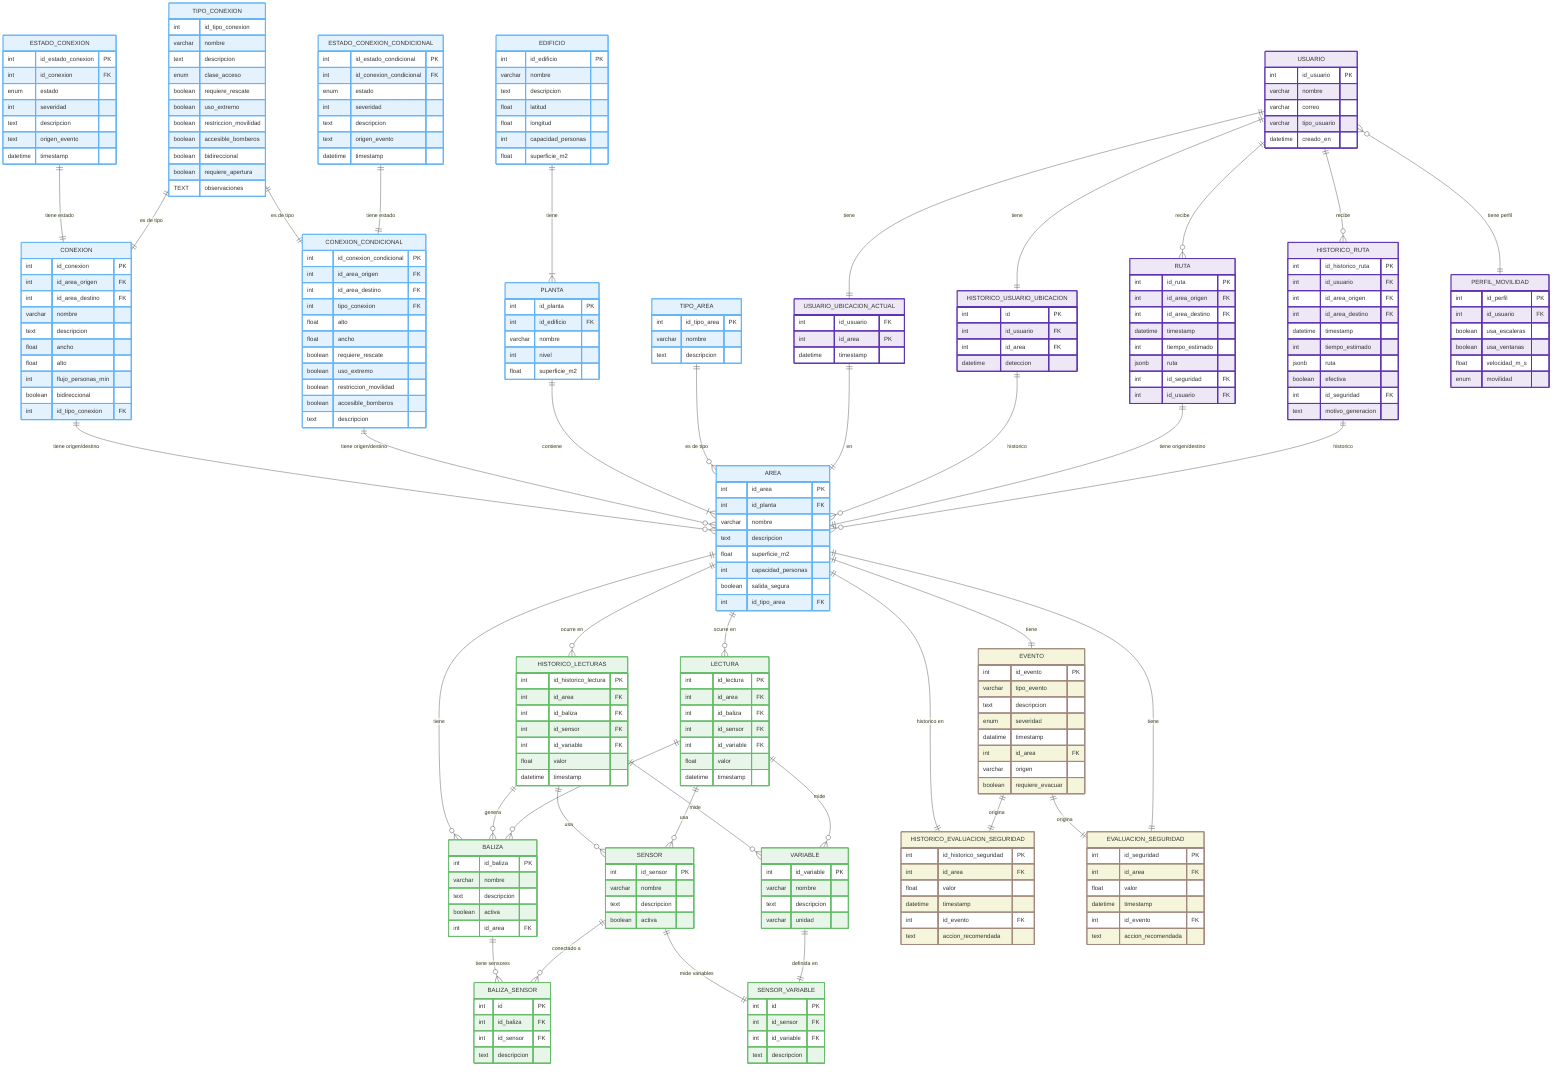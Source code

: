 ---
config:
  theme: default
---

erDiagram

    %% --- Bloque 1: Edificio y Espacios ---
    %% Esto modela la estructura del edificio espacialmente, es estático.

    CONEXION              ||--o{ AREA : "tiene origen/destino"
    CONEXION_CONDICIONAL  ||--o{ AREA : "tiene origen/destino"
    
    EDIFICIO  ||--|{ PLANTA : "tiene"
    PLANTA    ||--|{ AREA : "contiene"
    TIPO_AREA ||--o{ AREA : "es de tipo"

    ESTADO_CONEXION ||--|| CONEXION  : "tiene estado"
    
    TIPO_CONEXION ||--|| CONEXION             : "es de tipo"
    TIPO_CONEXION ||--|| CONEXION_CONDICIONAL : "es de tipo"
    
    ESTADO_CONEXION_CONDICIONAL ||--|| CONEXION_CONDICIONAL  : "tiene estado"

    EDIFICIO {
      int id_edificio PK
      varchar nombre
      text descripcion
      float latitud
      float longitud
      int capacidad_personas
      float superficie_m2
    }
    PLANTA {
      int id_planta PK
      int id_edificio FK
      varchar nombre
      int nivel
      float superficie_m2
    }
    AREA {
      int id_area PK
      int id_planta FK
      varchar nombre
      text descripcion
      float superficie_m2
      int capacidad_personas
      boolean salida_segura

      int id_tipo_area FK
    }
    TIPO_AREA {
      int id_tipo_area PK
      varchar nombre                    
      text descripcion                  
    }
    %% CONEXION son las puertas (o alternativamente ventanas) o todo aquello que esta entre una AREA y otra AREA (normalmente puertas)
    CONEXION {
      int id_conexion PK
      int id_area_origen FK
      int id_area_destino FK
      varchar nombre
      text descripcion
      float ancho
      float alto
      int flujo_personas_min
      boolean bidireccional
      int id_tipo_conexion FK
    }
    %% Esto modela la existencia de ventanas/hueco/ventilación/rupturas_estructurales como conexiones que no son puertas 
    %% Algunas de estas conexiones son solo transitables en situaciones extremas y la mayoria solo para perfiles de movilidad concretos
    CONEXION_CONDICIONAL {
      int id_conexion_condicional PK
      int id_area_origen FK
      int id_area_destino FK
      int tipo_conexion FK
      float alto 
      float ancho 
      boolean requiere_rescate
      boolean uso_extremo
      boolean restriccion_movilidad 
      boolean accesible_bomberos
      text descripcion 
    }
    TIPO_CONEXION {
      int id_tipo_conexion 
      varchar nombre 
      text descripcion 
      enum clase_acceso
      boolean requiere_rescate
      boolean uso_extremo
      boolean restriccion_movilidad 
      boolean accesible_bomberos
      boolean bidireccional 
      boolean requiere_apertura 
      TEXT observaciones 
    }
    %% Las puertas pueden estar abiertas/cerradas/bloqueadas/intransitables el grafo navegable dependerá de esto
    %% Se tiene que tener en cuenta y modificar dinámicamente el grafo y su transitabilidad
    ESTADO_CONEXION {
      int id_estado_conexion PK
      int id_conexion FK
      enum estado 
      int severidad
      text descripcion
      text origen_evento
      datetime timestamp
    }
    ESTADO_CONEXION_CONDICIONAL {
      int id_estado_condicional PK
      int id_conexion_condicional FK
      enum estado 
      int severidad
      text descripcion
      text origen_evento
      datetime timestamp
    }

    
    
    %% --- Bloque 2: Sensores y Lecturas ---
    %% Esto modela los sensores y el estado en tiempo real de las mediciones, es dinámica.
    AREA ||--o{ LECTURA : "ocurre en"
    AREA ||--o{ HISTORICO_LECTURAS : "ocurre en"
    AREA ||--o{ BALIZA : "tiene"

    BALIZA   ||--o{ BALIZA_SENSOR    : "tiene sensores"
    SENSOR   ||--|| SENSOR_VARIABLE  : "mide variables"
    SENSOR   ||--o{ BALIZA_SENSOR    : "conectado a"
    VARIABLE ||--|| SENSOR_VARIABLE  : "definida en"

    HISTORICO_LECTURAS||--o{ VARIABLE : "mide"
    HISTORICO_LECTURAS||--o{ SENSOR   : "usa"
    HISTORICO_LECTURAS||--o{ BALIZA   : "genera"

    LECTURA ||--o{ VARIABLE  : "mide"
    LECTURA ||--o{ SENSOR    : "usa"
    LECTURA ||--o{ BALIZA    : "genera"
    
    BALIZA {
      int id_baliza PK
      varchar nombre
      text descripcion
      boolean activa
      int id_area FK
    }
    SENSOR {
      int id_sensor PK
      varchar nombre
      text descripcion
      boolean activa
    }
    VARIABLE {
      int id_variable PK
      varchar nombre
      text descripcion
      varchar unidad
    }
    BALIZA_SENSOR {
      int id PK
      int id_baliza FK
      int id_sensor FK
      text descripcion
    }
    SENSOR_VARIABLE {
      int id PK
      int id_sensor FK
      int id_variable FK
      text descripcion
    }
    %% En LECTURA se almacena los ultimos valores medidos por los sensores de las balizas en cada una de las AREAS, su tamaño es fijo, y unicamente se actualiza el valor de la variable, se podría decir que es una especie de Snapshot del estado del sistema en términos de las variables.
    %% Mi idea con esta entidad es tener las ultimas lecturas como si fuera un Live.
    LECTURA {
      int id_lectura PK
      int id_area FK
      int id_baliza FK
      int id_sensor FK
      int id_variable FK
      float valor
      datetime timestamp
    }
    %% Como LECTURA es una tabla estática, para no perdér los datos con cada nueva lectura, se deben ir volcando con cada nueva LECTURA en su HISTORICO, se vuelca al mismo tiempo que se obtiene la lectura de tal modo que los ultimos registros de LECTURA y su HISTORICO son los mismos
    %% Mi idea con esta entidad es poder tener un registro en el tiempo de como han evolucionado las variabes (Tº, CO2, Humo) y poder auditar lo que ha ocurrido, tambien de obtener una media de las ultimas lecturas, como una media de temperatura, el incremento, etc, para poder tener control sobre como evolucionan y detectar patrones.
    HISTORICO_LECTURAS {
      int id_historico_lectura PK
      int id_area FK
      int id_baliza FK
      int id_sensor FK
      int id_variable FK
      float valor
      datetime timestamp
    }

    %% --- Bloque 4: Seguridad ---
    %% Esto modela los eventos generados por el analisis de multiples flujos de datos, este analisis se hace fuera de la base de datos mediante un motor de CEP.
    AREA                 ||--|| EVENTO : "tiene"
    
    AREA                 ||--|| HISTORICO_EVALUACION_SEGURIDAD : "historico en"
    EVENTO               ||--|| HISTORICO_EVALUACION_SEGURIDAD  : "origina"
    EVENTO               ||--|| EVALUACION_SEGURIDAD  : "origina"
    AREA                 ||--|| EVALUACION_SEGURIDAD : "tiene"
   
    

    %% EVENTO es un registro de hechos
    %% La lógica de cómo cambian los estados en base a los eventos se hara de forma externa a la base de datos (motor CEP)
    EVENTO {
      int id_evento PK
      varchar tipo_evento
      text descripcion
      enum severidad
      datatime timestamp
      int id_area FK
      varchar origen
      boolean requiere_evacuar
    }
    %% EVALUACION_SEGURIDAD Esto es el estado actual en base a los eventos
    EVALUACION_SEGURIDAD {
      int id_seguridad PK
      int id_area FK
      float valor
      datetime timestamp
      int id_evento FK
      text accion_recomendada
    }
    HISTORICO_EVALUACION_SEGURIDAD {
      int id_historico_seguridad PK
      int id_area FK
      float valor
      datetime timestamp
      int id_evento FK
      text accion_recomendada

    }


    %% --- Bloque 5: Usuarios y Rutas ---
    %% Esto modela que rutas se recomiendan a que usuarios, tambie modela la posición del usuario relativa a las balizas.
    USUARIO ||--|| USUARIO_UBICACION_ACTUAL : "tiene"
    USUARIO ||--|| HISTORICO_USUARIO_UBICACION : "tiene"
    USUARIO ||--o{ RUTA : "recibe"
    USUARIO ||--o{ HISTORICO_RUTA : "recibe"
    USUARIO }o--|| PERFIL_MOVILIDAD : "tiene perfil"

    USUARIO_UBICACION_ACTUAL     ||--|| AREA : "en"
    HISTORICO_USUARIO_UBICACION  ||--o{ AREA : "historico"
    RUTA                         ||--|| AREA : "tiene origen/destino"
    HISTORICO_RUTA               ||--o{ AREA : "historico"


    USUARIO {
      int id_usuario PK
      varchar nombre
      varchar correo
      varchar tipo_usuario
      datetime creado_en
    }
    
    PERFIL_MOVILIDAD {
      int id_perfil PK
      int id_usuario FK
      boolean usa_escaleras
      boolean usa_ventanas
      float velocidad_m_s
      enum movilidad 
    }
    %% USUARIO_UBICACIÓN_ACTUAL contiene la ubicación actual de usuario o la ultima conocida (esto nose si da problemas), Deberia tener le tamaño igual al numero de usuarios del edificio o planta (segun lo que se estudie) y solo variar la posición/ubicación (Muy parecido por no decir igual al la entidad LECTURA)
    %% La obtención de esta ubicación se hace mediante un algoritmo de triangulación utilzando las balizas y un dispositivo del usuario, externo a la base de datos (Motor de triangulación)
    USUARIO_UBICACION_ACTUAL {
      int id_usuario FK
      int id_area PK
      datetime timestamp
    }
    %% Como USUARIO_UBICACION_ACTUAL no crece con las nuevas ubicaciones, las nuevas ubicaciones se deben ir volcando en su HISTORICO (muy parecido por no decir igual a lo que ocurre con LECTURA y su HISTORICO)
    HISTORICO_USUARIO_UBICACION {
      int id PK
      int id_usuario FK
      int id_area FK
      datetime deteccion
    }
  %% El algoritmo de recomendación de rutas es externo a la Base de datos (Motor de recomendación de rutas de evacuación)
    RUTA {
      int id_ruta PK
      int id_area_origen FK
      int id_area_destino FK
      datetime timestamp
      int tiempo_estimado
      jsonb ruta
      int id_seguridad FK
      int id_usuario FK
    }
    HISTORICO_RUTA {
      int id_historico_ruta PK
      int id_usuario FK
      int id_area_origen FK
      int id_area_destino FK
      datetime timestamp
      int tiempo_estimado
      jsonb ruta
      boolean efectiva
      int id_seguridad FK
      text motivo_generacion
    }


    %% --- ESTILOS DE LAS TABLAS ---

    %% --- Edificios y espacios ---
    style EDIFICIO fill:#E3F2FD,stroke:#64B5F6,stroke-width:2px
    style PLANTA fill:#E3F2FD,stroke:#64B5F6,stroke-width:2px
    style AREA fill:#E3F2FD,stroke:#64B5F6,stroke-width:2px
    style TIPO_AREA fill:#E3F2FD,stroke:#64B5F6,stroke-width:2px
    style CONEXION fill:#E3F2FD,stroke:#64B5F6,stroke-width:2px
    style TIPO_CONEXION fill:#E3F2FD,stroke:#64B5F6,stroke-width:2px
    style ESTADO_CONEXION fill:#E3F2FD,stroke:#64B5F6,stroke-width:2px
    style ESTADO_CONEXION_CONDICIONAL fill:#E3F2FD,stroke:#64B5F6,stroke-width:2px
    style CONEXION_CONDICIONAL fill:#E3F2FD,stroke:#64B5F6,stroke-width:2px


    %% --- Sensores y lecturas ---
    style BALIZA fill:#E8F5E9,stroke:#66BB6A,stroke-width:2px
    style SENSOR fill:#E8F5E9,stroke:#66BB6A,stroke-width:2px
    style VARIABLE fill:#E8F5E9,stroke:#66BB6A,stroke-width:2px
    style BALIZA_SENSOR fill:#E8F5E9,stroke:#66BB6A,stroke-width:2px
    style SENSOR_VARIABLE fill:#E8F5E9,stroke:#66BB6A,stroke-width:2px
    style LECTURA fill:#E8F5E9,stroke:#66BB6A,stroke-width:2px
    style HISTORICO_LECTURAS fill:#E8F5E9,stroke:#66BB6A,stroke-width:2px

    %% --- Seguridad ---
    style EVALUACION_SEGURIDAD fill:#F5F5DC,stroke:#A1887F,stroke-width:2px
    style HISTORICO_EVALUACION_SEGURIDAD fill:#F5F5DC,stroke:#A1887F,stroke-width:2px
    style EVENTO fill:#F5F5DC,stroke:#A1887F,stroke-width:2px

    %% --- Usuarios y Rutas ---
    style USUARIO fill:#EDE7F6,stroke:#5E35B1,stroke-width:2px
    style USUARIO_UBICACION_ACTUAL fill:#EDE7F6,stroke:#5E35B1,stroke-width:2px
    style HISTORICO_USUARIO_UBICACION fill:#EDE7F6,stroke:#5E35B1,stroke-width:2px
    style RUTA fill:#EDE7F6,stroke:#5E35B1,stroke-width:2px
    style HISTORICO_RUTA fill:#EDE7F6,stroke:#5E35B1,stroke-width:2px
    style PERFIL_MOVILIDAD fill:#EDE7F6,stroke:#5E35B1,stroke-width:2px